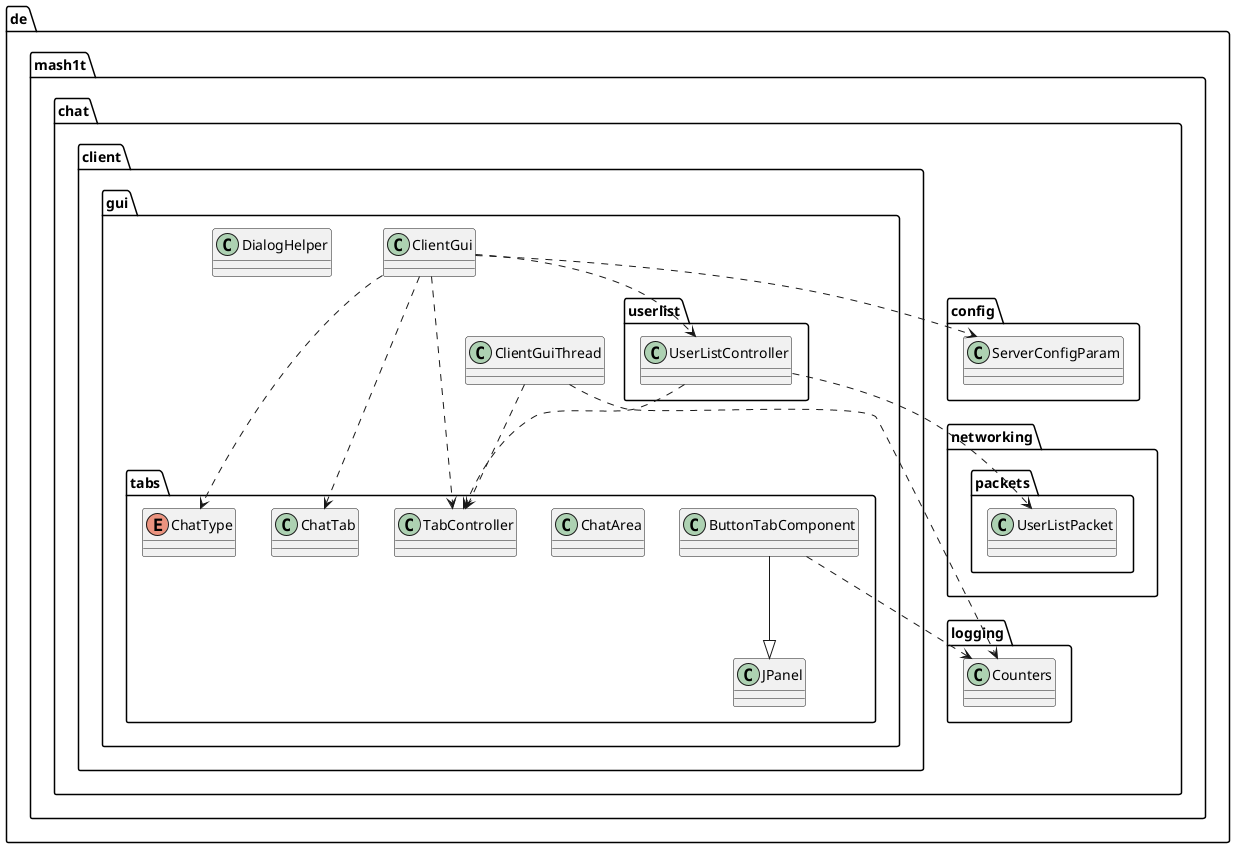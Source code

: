 @startuml
class de.mash1t.chat.client.gui.ClientGui
class de.mash1t.chat.client.gui.ClientGuiThread
class de.mash1t.chat.client.gui.DialogHelper
class de.mash1t.chat.client.gui.tabs.ButtonTabComponent
class de.mash1t.chat.client.gui.tabs.ChatArea
class de.mash1t.chat.client.gui.tabs.ChatTab
class de.mash1t.chat.client.gui.tabs.JPanel
class de.mash1t.chat.client.gui.tabs.TabController
class de.mash1t.chat.client.gui.userlist.UserListController
class de.mash1t.chat.config.ServerConfigParam
class de.mash1t.chat.logging.Counters
class de.mash1t.chat.networking.packets.UserListPacket
enum de.mash1t.chat.client.gui.tabs.ChatType
de.mash1t.chat.client.gui.ClientGui ..> de.mash1t.chat.client.gui.tabs.ChatTab
de.mash1t.chat.client.gui.ClientGui ..> de.mash1t.chat.client.gui.tabs.TabController
de.mash1t.chat.client.gui.ClientGui ..> de.mash1t.chat.client.gui.userlist.UserListController
de.mash1t.chat.client.gui.ClientGui ..> de.mash1t.chat.config.ServerConfigParam
de.mash1t.chat.client.gui.ClientGui ..> de.mash1t.chat.client.gui.tabs.ChatType
de.mash1t.chat.client.gui.ClientGuiThread ..> de.mash1t.chat.client.gui.tabs.TabController
de.mash1t.chat.client.gui.ClientGuiThread ..> de.mash1t.chat.logging.Counters
de.mash1t.chat.client.gui.tabs.ButtonTabComponent --|> de.mash1t.chat.client.gui.tabs.JPanel
de.mash1t.chat.client.gui.tabs.ButtonTabComponent ..> de.mash1t.chat.logging.Counters
de.mash1t.chat.client.gui.userlist.UserListController ..> de.mash1t.chat.client.gui.tabs.TabController
de.mash1t.chat.client.gui.userlist.UserListController ..> de.mash1t.chat.networking.packets.UserListPacket
@enduml
